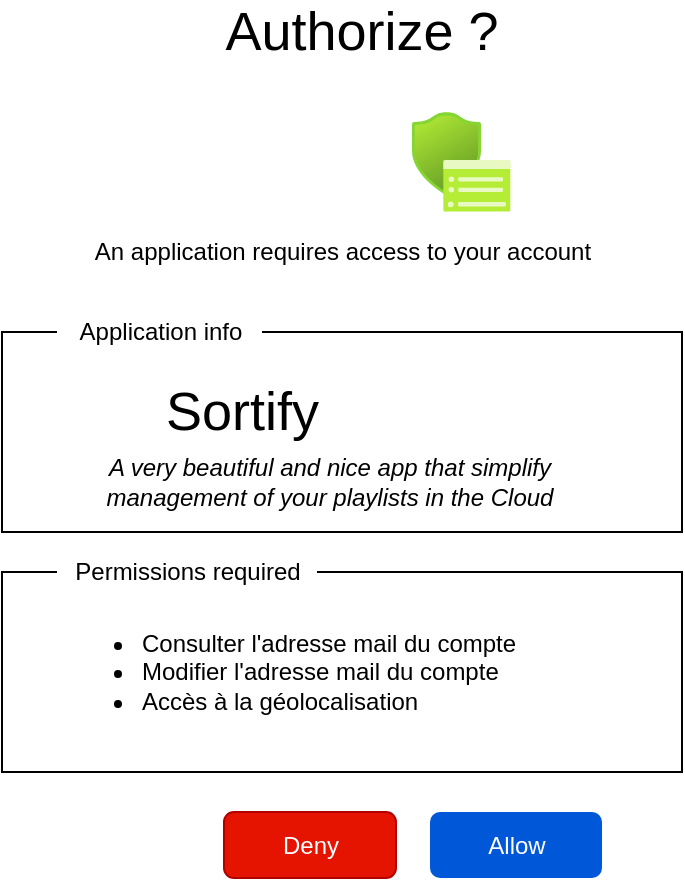 <mxfile version="15.1.1" type="device"><diagram id="lzdCG3_sS2tcRpAtEMBF" name="Page-1"><mxGraphModel dx="1422" dy="762" grid="1" gridSize="10" guides="1" tooltips="1" connect="1" arrows="1" fold="1" page="1" pageScale="1" pageWidth="827" pageHeight="1169" math="0" shadow="0"><root><mxCell id="0"/><mxCell id="1" parent="0"/><mxCell id="33CzD2k_sznk0tWk2LBG-10" value="&lt;font style=&quot;font-size: 27px&quot;&gt;Authorize ?&lt;/font&gt;" style="text;html=1;strokeColor=none;fillColor=none;align=center;verticalAlign=middle;whiteSpace=wrap;rounded=0;" parent="1" vertex="1"><mxGeometry x="340" y="90" width="200" height="20" as="geometry"/></mxCell><mxCell id="XaZxJYIL6Tq3WO-dr8jc-18" value="An application requires access to your account" style="text;html=1;strokeColor=none;fillColor=none;align=center;verticalAlign=middle;whiteSpace=wrap;rounded=0;" vertex="1" parent="1"><mxGeometry x="287.5" y="200" width="285" height="20" as="geometry"/></mxCell><mxCell id="XaZxJYIL6Tq3WO-dr8jc-19" value="" style="shape=image;html=1;verticalAlign=top;verticalLabelPosition=bottom;labelBackgroundColor=#ffffff;imageAspect=0;aspect=fixed;image=https://cdn2.iconfinder.com/data/icons/font-awesome/1792/exchange-128.png;rounded=1;fillColor=#ffffff;" vertex="1" parent="1"><mxGeometry x="415" y="150" width="30" height="30" as="geometry"/></mxCell><mxCell id="XaZxJYIL6Tq3WO-dr8jc-20" value="" style="shape=image;html=1;verticalAlign=top;verticalLabelPosition=bottom;labelBackgroundColor=#ffffff;imageAspect=0;aspect=fixed;image=https://cdn4.iconfinder.com/data/icons/social-media-and-logos-11/32/Logo_Spotify-128.png;rounded=1;fillColor=#ffffff;" vertex="1" parent="1"><mxGeometry x="345" y="140" width="50" height="50" as="geometry"/></mxCell><mxCell id="XaZxJYIL6Tq3WO-dr8jc-21" value="" style="aspect=fixed;html=1;points=[];align=center;image;fontSize=12;image=img/lib/azure2/intune/Device_Security_Google.svg;rounded=1;fillColor=#ffffff;" vertex="1" parent="1"><mxGeometry x="465" y="140" width="49.28" height="50" as="geometry"/></mxCell><mxCell id="XaZxJYIL6Tq3WO-dr8jc-22" value="" style="rounded=0;whiteSpace=wrap;html=1;fillColor=#ffffff;" vertex="1" parent="1"><mxGeometry x="260" y="250" width="340" height="100" as="geometry"/></mxCell><mxCell id="XaZxJYIL6Tq3WO-dr8jc-24" value="Application info" style="text;html=1;strokeColor=none;align=center;verticalAlign=middle;whiteSpace=wrap;rounded=0;fillColor=#ffffff;" vertex="1" parent="1"><mxGeometry x="287.5" y="240" width="102.5" height="20" as="geometry"/></mxCell><mxCell id="XaZxJYIL6Tq3WO-dr8jc-25" value="" style="rounded=0;whiteSpace=wrap;html=1;fillColor=#ffffff;" vertex="1" parent="1"><mxGeometry x="260" y="370" width="340" height="100" as="geometry"/></mxCell><mxCell id="XaZxJYIL6Tq3WO-dr8jc-26" value="Permissions required" style="text;html=1;strokeColor=none;align=center;verticalAlign=middle;whiteSpace=wrap;rounded=0;fillColor=#ffffff;" vertex="1" parent="1"><mxGeometry x="287.5" y="360" width="130" height="20" as="geometry"/></mxCell><mxCell id="XaZxJYIL6Tq3WO-dr8jc-27" value="&lt;ul&gt;&lt;li&gt;&lt;span&gt;Consulter l'adresse mail du compte&lt;/span&gt;&lt;/li&gt;&lt;li&gt;&lt;span&gt;Modifier l'adresse mail du compte&lt;/span&gt;&lt;br&gt;&lt;/li&gt;&lt;li&gt;&lt;span&gt;Accès à la géolocalisation&lt;/span&gt;&lt;/li&gt;&lt;/ul&gt;" style="text;html=1;strokeColor=none;fillColor=none;align=left;verticalAlign=middle;whiteSpace=wrap;rounded=0;" vertex="1" parent="1"><mxGeometry x="288" y="390" width="252" height="60" as="geometry"/></mxCell><mxCell id="XaZxJYIL6Tq3WO-dr8jc-28" value="" style="shape=image;html=1;verticalAlign=top;verticalLabelPosition=bottom;labelBackgroundColor=#ffffff;imageAspect=0;aspect=fixed;image=https://cdn4.iconfinder.com/data/icons/social-media-and-logos-11/32/Logo_Spotify-128.png;rounded=1;fillColor=#ffffff;" vertex="1" parent="1"><mxGeometry x="290" y="270" width="40" height="40" as="geometry"/></mxCell><mxCell id="XaZxJYIL6Tq3WO-dr8jc-29" value="&lt;font style=&quot;font-size: 27px&quot;&gt;Sortify&lt;/font&gt;" style="text;html=1;strokeColor=none;fillColor=none;align=left;verticalAlign=middle;whiteSpace=wrap;rounded=0;" vertex="1" parent="1"><mxGeometry x="340" y="280" width="190" height="20" as="geometry"/></mxCell><mxCell id="XaZxJYIL6Tq3WO-dr8jc-30" value="&lt;i&gt;A very beautiful and nice app that simplify management of your playlists in the Cloud&lt;/i&gt;" style="text;html=1;strokeColor=none;fillColor=none;align=center;verticalAlign=middle;whiteSpace=wrap;rounded=0;" vertex="1" parent="1"><mxGeometry x="288" y="310" width="272" height="30" as="geometry"/></mxCell><mxCell id="XaZxJYIL6Tq3WO-dr8jc-31" value="Allow" style="rounded=1;fillColor=#0057D8;align=center;strokeColor=none;html=1;fontColor=#ffffff;fontSize=12;sketch=0;" vertex="1" parent="1"><mxGeometry x="474" y="490" width="86" height="33" as="geometry"/></mxCell><mxCell id="XaZxJYIL6Tq3WO-dr8jc-33" value="Deny" style="rounded=1;fillColor=#e51400;align=center;strokeColor=#B20000;html=1;fontColor=#ffffff;fontSize=12;sketch=0;" vertex="1" parent="1"><mxGeometry x="371" y="490" width="86" height="33" as="geometry"/></mxCell></root></mxGraphModel></diagram></mxfile>